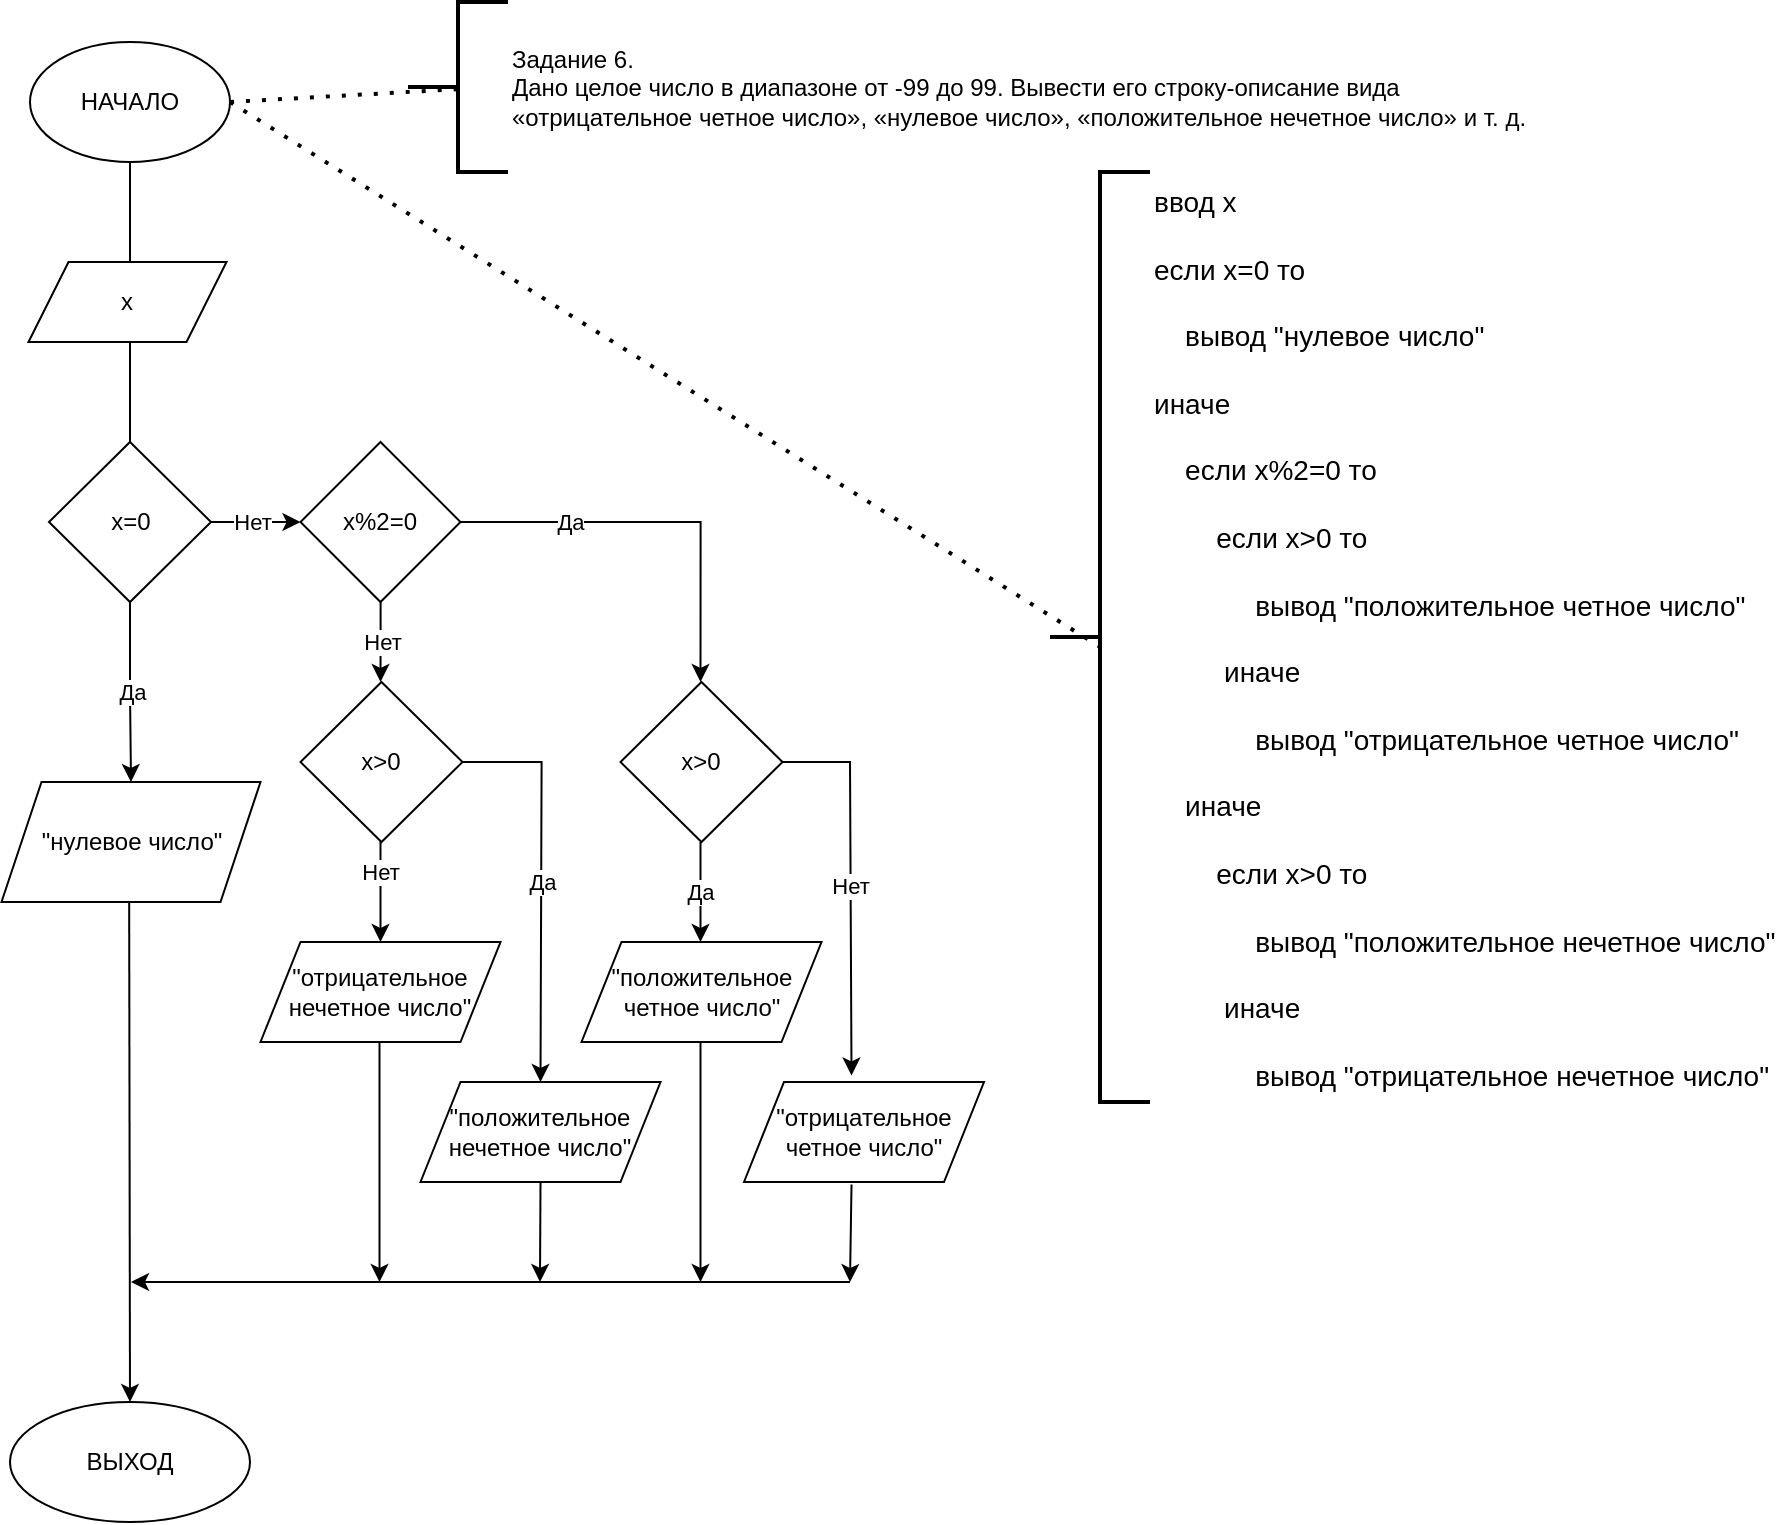 <mxfile version="17.2.4" type="github">
  <diagram id="37yr4msfYbyl-9EYdki9" name="Page-1">
    <mxGraphModel dx="1092" dy="2141" grid="1" gridSize="10" guides="1" tooltips="1" connect="1" arrows="1" fold="1" page="1" pageScale="1" pageWidth="827" pageHeight="1169" math="0" shadow="0">
      <root>
        <mxCell id="0" />
        <mxCell id="1" parent="0" />
        <mxCell id="oL-Ydp1QBFsGxcC119Pf-1" value="" style="edgeStyle=none;rounded=0;orthogonalLoop=1;jettySize=auto;html=1;" edge="1" parent="1">
          <mxGeometry relative="1" as="geometry">
            <mxPoint x="400" y="80" as="sourcePoint" />
            <mxPoint x="400" y="250" as="targetPoint" />
          </mxGeometry>
        </mxCell>
        <mxCell id="oL-Ydp1QBFsGxcC119Pf-2" value="НАЧАЛО" style="ellipse;whiteSpace=wrap;html=1;" vertex="1" parent="1">
          <mxGeometry x="350" y="20" width="100" height="60" as="geometry" />
        </mxCell>
        <mxCell id="oL-Ydp1QBFsGxcC119Pf-3" value="Нет" style="edgeStyle=none;rounded=0;orthogonalLoop=1;jettySize=auto;html=1;entryX=0;entryY=0.5;entryDx=0;entryDy=0;" edge="1" parent="1" source="oL-Ydp1QBFsGxcC119Pf-5" target="oL-Ydp1QBFsGxcC119Pf-19">
          <mxGeometry x="-0.129" relative="1" as="geometry">
            <mxPoint x="490" y="260" as="targetPoint" />
            <mxPoint x="1" as="offset" />
          </mxGeometry>
        </mxCell>
        <mxCell id="oL-Ydp1QBFsGxcC119Pf-4" value="Да" style="edgeStyle=orthogonalEdgeStyle;rounded=0;orthogonalLoop=1;jettySize=auto;html=1;entryX=0.5;entryY=0;entryDx=0;entryDy=0;" edge="1" parent="1" source="oL-Ydp1QBFsGxcC119Pf-5" target="oL-Ydp1QBFsGxcC119Pf-25">
          <mxGeometry relative="1" as="geometry">
            <mxPoint x="400.5" y="340" as="targetPoint" />
          </mxGeometry>
        </mxCell>
        <mxCell id="oL-Ydp1QBFsGxcC119Pf-5" value="x=0" style="rhombus;whiteSpace=wrap;html=1;" vertex="1" parent="1">
          <mxGeometry x="359.5" y="220" width="81" height="80" as="geometry" />
        </mxCell>
        <mxCell id="oL-Ydp1QBFsGxcC119Pf-7" value="x" style="shape=parallelogram;perimeter=parallelogramPerimeter;whiteSpace=wrap;html=1;fixedSize=1;" vertex="1" parent="1">
          <mxGeometry x="349.25" y="130" width="99" height="40" as="geometry" />
        </mxCell>
        <mxCell id="oL-Ydp1QBFsGxcC119Pf-10" style="edgeStyle=none;rounded=0;orthogonalLoop=1;jettySize=auto;html=1;exitX=0.5;exitY=1;exitDx=0;exitDy=0;" edge="1" parent="1">
          <mxGeometry relative="1" as="geometry">
            <mxPoint x="401.75" y="590" as="sourcePoint" />
            <mxPoint x="401.75" y="590" as="targetPoint" />
          </mxGeometry>
        </mxCell>
        <mxCell id="oL-Ydp1QBFsGxcC119Pf-11" value="ВЫХОД" style="ellipse;whiteSpace=wrap;html=1;" vertex="1" parent="1">
          <mxGeometry x="340" y="700" width="120" height="60" as="geometry" />
        </mxCell>
        <mxCell id="oL-Ydp1QBFsGxcC119Pf-12" value="Задание 6. &lt;br&gt;&lt;div&gt;&lt;div&gt;Дано целое число в диапазоне от -99 до 99. Вывести его строку-описание вида&lt;/div&gt;&lt;div&gt;«отрицательное четное число», «нулевое число», «положительное нечетное число» и т. д.&lt;/div&gt;&lt;/div&gt;" style="strokeWidth=2;html=1;shape=mxgraph.flowchart.annotation_2;align=left;labelPosition=right;pointerEvents=1;" vertex="1" parent="1">
          <mxGeometry x="539" width="50" height="85" as="geometry" />
        </mxCell>
        <mxCell id="oL-Ydp1QBFsGxcC119Pf-13" value="" style="endArrow=none;dashed=1;html=1;dashPattern=1 3;strokeWidth=2;rounded=0;exitX=1;exitY=0.5;exitDx=0;exitDy=0;entryX=0.52;entryY=0.512;entryDx=0;entryDy=0;entryPerimeter=0;" edge="1" parent="1" source="oL-Ydp1QBFsGxcC119Pf-2" target="oL-Ydp1QBFsGxcC119Pf-12">
          <mxGeometry width="50" height="50" relative="1" as="geometry">
            <mxPoint x="532.5" y="160" as="sourcePoint" />
            <mxPoint x="582.5" y="110" as="targetPoint" />
          </mxGeometry>
        </mxCell>
        <mxCell id="oL-Ydp1QBFsGxcC119Pf-14" value="ввод х&lt;br&gt;&lt;br&gt;если x=0 то&lt;br&gt;&lt;span&gt;	&lt;/span&gt;&lt;span&gt;	&lt;/span&gt;&lt;br&gt;&lt;span&gt;&lt;/span&gt;&amp;nbsp; &amp;nbsp; вывод &quot;нулевое число&quot;&lt;br&gt;&amp;nbsp; &amp;nbsp;&amp;nbsp;&lt;br&gt;иначе &lt;br&gt;&amp;nbsp; &amp;nbsp; &lt;br&gt;&amp;nbsp; &amp;nbsp; если x%2=0 то&lt;br&gt;&lt;br&gt;&amp;nbsp; &amp;nbsp; &amp;nbsp; &amp;nbsp; если х&amp;gt;0 то&lt;br&gt;&lt;br&gt;&amp;nbsp; &amp;nbsp; &amp;nbsp; &amp;nbsp; &amp;nbsp; &amp;nbsp; &amp;nbsp;вывод &quot;положительное четное число&quot;&lt;br&gt;&lt;br&gt;&amp;nbsp; &amp;nbsp; &amp;nbsp; &amp;nbsp; &amp;nbsp;иначе&amp;nbsp;&amp;nbsp;&lt;br&gt;&lt;br&gt;&amp;nbsp; &amp;nbsp; &amp;nbsp; &amp;nbsp; &amp;nbsp; &amp;nbsp; &amp;nbsp;вывод &quot;отрицательное&amp;nbsp;четное число&quot;&lt;br&gt;&lt;br&gt;&amp;nbsp; &amp;nbsp; иначе&lt;br&gt;&lt;br&gt;&amp;nbsp; &amp;nbsp; &amp;nbsp; &amp;nbsp; если х&amp;gt;0 то&lt;br&gt;&lt;br&gt;&amp;nbsp; &amp;nbsp; &amp;nbsp; &amp;nbsp; &amp;nbsp; &amp;nbsp; &amp;nbsp;вывод &quot;положительное нечетное число&quot;&lt;br&gt;&lt;br&gt;&amp;nbsp; &amp;nbsp; &amp;nbsp; &amp;nbsp; &amp;nbsp;иначе&amp;nbsp;&amp;nbsp;&lt;br&gt;&lt;br&gt;&amp;nbsp; &amp;nbsp; &amp;nbsp; &amp;nbsp; &amp;nbsp; &amp;nbsp; &amp;nbsp;вывод &quot;отрицательное нечетное число&quot;&amp;nbsp;&lt;br&gt;&lt;br&gt;&amp;nbsp; &amp;nbsp; &amp;nbsp; &amp;nbsp;&amp;nbsp;" style="strokeWidth=2;html=1;shape=mxgraph.flowchart.annotation_2;align=left;labelPosition=right;pointerEvents=1;verticalAlign=top;fontSize=14;spacing=2;spacingBottom=0;spacingLeft=0;spacingTop=0;horizontal=1;" vertex="1" parent="1">
          <mxGeometry x="860" y="85" width="50" height="465" as="geometry" />
        </mxCell>
        <mxCell id="oL-Ydp1QBFsGxcC119Pf-15" value="" style="endArrow=none;dashed=1;html=1;dashPattern=1 3;strokeWidth=2;rounded=0;exitX=1;exitY=0.5;exitDx=0;exitDy=0;entryX=0.52;entryY=0.512;entryDx=0;entryDy=0;entryPerimeter=0;" edge="1" parent="1" source="oL-Ydp1QBFsGxcC119Pf-2" target="oL-Ydp1QBFsGxcC119Pf-14">
          <mxGeometry width="50" height="50" relative="1" as="geometry">
            <mxPoint x="770" y="115" as="sourcePoint" />
            <mxPoint x="902.5" y="175" as="targetPoint" />
          </mxGeometry>
        </mxCell>
        <mxCell id="oL-Ydp1QBFsGxcC119Pf-17" value="Да" style="edgeStyle=orthogonalEdgeStyle;rounded=0;orthogonalLoop=1;jettySize=auto;html=1;" edge="1" parent="1" source="oL-Ydp1QBFsGxcC119Pf-19">
          <mxGeometry x="-0.453" relative="1" as="geometry">
            <mxPoint as="offset" />
            <mxPoint x="685.25" y="340" as="targetPoint" />
            <Array as="points">
              <mxPoint x="685" y="260" />
            </Array>
          </mxGeometry>
        </mxCell>
        <mxCell id="oL-Ydp1QBFsGxcC119Pf-18" value="Нет" style="edgeStyle=orthogonalEdgeStyle;rounded=0;orthogonalLoop=1;jettySize=auto;html=1;" edge="1" parent="1" source="oL-Ydp1QBFsGxcC119Pf-19">
          <mxGeometry relative="1" as="geometry">
            <mxPoint x="525.25" y="340" as="targetPoint" />
          </mxGeometry>
        </mxCell>
        <mxCell id="oL-Ydp1QBFsGxcC119Pf-19" value="x%2=0" style="rhombus;whiteSpace=wrap;html=1;" vertex="1" parent="1">
          <mxGeometry x="485.25" y="220" width="80" height="80" as="geometry" />
        </mxCell>
        <mxCell id="oL-Ydp1QBFsGxcC119Pf-22" value="Нет" style="endArrow=classic;html=1;rounded=0;exitX=0.5;exitY=1;exitDx=0;exitDy=0;" edge="1" parent="1">
          <mxGeometry width="50" height="50" relative="1" as="geometry">
            <mxPoint x="525.25" y="400" as="sourcePoint" />
            <mxPoint x="525.25" y="470" as="targetPoint" />
          </mxGeometry>
        </mxCell>
        <mxCell id="oL-Ydp1QBFsGxcC119Pf-23" value="" style="endArrow=classic;html=1;rounded=0;exitX=0.5;exitY=1;exitDx=0;exitDy=0;entryX=0.5;entryY=0;entryDx=0;entryDy=0;" edge="1" parent="1" target="oL-Ydp1QBFsGxcC119Pf-11">
          <mxGeometry width="50" height="50" relative="1" as="geometry">
            <mxPoint x="399.5" y="400" as="sourcePoint" />
            <mxPoint x="400" y="540" as="targetPoint" />
          </mxGeometry>
        </mxCell>
        <mxCell id="oL-Ydp1QBFsGxcC119Pf-24" value="" style="endArrow=classic;html=1;rounded=0;" edge="1" parent="1">
          <mxGeometry width="50" height="50" relative="1" as="geometry">
            <mxPoint x="760" y="640" as="sourcePoint" />
            <mxPoint x="400.5" y="640" as="targetPoint" />
          </mxGeometry>
        </mxCell>
        <mxCell id="oL-Ydp1QBFsGxcC119Pf-25" value="&quot;нулевое число&quot;" style="shape=parallelogram;perimeter=parallelogramPerimeter;whiteSpace=wrap;html=1;fixedSize=1;" vertex="1" parent="1">
          <mxGeometry x="335.75" y="390" width="129.5" height="60" as="geometry" />
        </mxCell>
        <mxCell id="oL-Ydp1QBFsGxcC119Pf-31" value="Да" style="edgeStyle=orthogonalEdgeStyle;rounded=0;orthogonalLoop=1;jettySize=auto;html=1;exitX=1;exitY=0.5;exitDx=0;exitDy=0;" edge="1" parent="1" source="oL-Ydp1QBFsGxcC119Pf-26">
          <mxGeometry relative="1" as="geometry">
            <mxPoint x="605.25" y="540" as="targetPoint" />
          </mxGeometry>
        </mxCell>
        <mxCell id="oL-Ydp1QBFsGxcC119Pf-26" value="x&amp;gt;0" style="rhombus;whiteSpace=wrap;html=1;" vertex="1" parent="1">
          <mxGeometry x="485.25" y="340" width="81" height="80" as="geometry" />
        </mxCell>
        <mxCell id="oL-Ydp1QBFsGxcC119Pf-27" value="x&amp;gt;0" style="rhombus;whiteSpace=wrap;html=1;" vertex="1" parent="1">
          <mxGeometry x="645.25" y="340" width="81" height="80" as="geometry" />
        </mxCell>
        <mxCell id="oL-Ydp1QBFsGxcC119Pf-28" value="Да" style="endArrow=classic;html=1;rounded=0;" edge="1" parent="1">
          <mxGeometry width="50" height="50" relative="1" as="geometry">
            <mxPoint x="685.25" y="420" as="sourcePoint" />
            <mxPoint x="685.25" y="470" as="targetPoint" />
          </mxGeometry>
        </mxCell>
        <mxCell id="oL-Ydp1QBFsGxcC119Pf-32" value="&quot;положительное нечетное число&quot;" style="shape=parallelogram;perimeter=parallelogramPerimeter;whiteSpace=wrap;html=1;fixedSize=1;" vertex="1" parent="1">
          <mxGeometry x="545.25" y="540" width="120" height="50" as="geometry" />
        </mxCell>
        <mxCell id="oL-Ydp1QBFsGxcC119Pf-33" value="&quot;отрицательное&lt;br&gt;нечетное число&quot;" style="shape=parallelogram;perimeter=parallelogramPerimeter;whiteSpace=wrap;html=1;fixedSize=1;" vertex="1" parent="1">
          <mxGeometry x="465.25" y="470" width="120" height="50" as="geometry" />
        </mxCell>
        <mxCell id="oL-Ydp1QBFsGxcC119Pf-34" value="&quot;положительное&lt;br&gt;четное число&quot;" style="shape=parallelogram;perimeter=parallelogramPerimeter;whiteSpace=wrap;html=1;fixedSize=1;" vertex="1" parent="1">
          <mxGeometry x="625.75" y="470" width="120" height="50" as="geometry" />
        </mxCell>
        <mxCell id="oL-Ydp1QBFsGxcC119Pf-35" value="&quot;отрицательное четное число&quot;" style="shape=parallelogram;perimeter=parallelogramPerimeter;whiteSpace=wrap;html=1;fixedSize=1;" vertex="1" parent="1">
          <mxGeometry x="707" y="540" width="120" height="50" as="geometry" />
        </mxCell>
        <mxCell id="oL-Ydp1QBFsGxcC119Pf-36" value="Нет" style="endArrow=classic;html=1;rounded=0;entryX=0.448;entryY=-0.065;entryDx=0;entryDy=0;entryPerimeter=0;" edge="1" parent="1" target="oL-Ydp1QBFsGxcC119Pf-35">
          <mxGeometry width="50" height="50" relative="1" as="geometry">
            <mxPoint x="726.25" y="380" as="sourcePoint" />
            <mxPoint x="770" y="540" as="targetPoint" />
            <Array as="points">
              <mxPoint x="760" y="380" />
            </Array>
          </mxGeometry>
        </mxCell>
        <mxCell id="oL-Ydp1QBFsGxcC119Pf-37" value="" style="endArrow=classic;html=1;rounded=0;" edge="1" parent="1">
          <mxGeometry width="50" height="50" relative="1" as="geometry">
            <mxPoint x="524.75" y="520" as="sourcePoint" />
            <mxPoint x="524.75" y="640" as="targetPoint" />
            <Array as="points" />
          </mxGeometry>
        </mxCell>
        <mxCell id="oL-Ydp1QBFsGxcC119Pf-38" value="" style="endArrow=classic;html=1;rounded=0;" edge="1" parent="1">
          <mxGeometry width="50" height="50" relative="1" as="geometry">
            <mxPoint x="685.25" y="520" as="sourcePoint" />
            <mxPoint x="685.25" y="640" as="targetPoint" />
            <Array as="points" />
          </mxGeometry>
        </mxCell>
        <mxCell id="oL-Ydp1QBFsGxcC119Pf-41" value="" style="endArrow=classic;html=1;rounded=0;exitX=0.5;exitY=1;exitDx=0;exitDy=0;" edge="1" parent="1" source="oL-Ydp1QBFsGxcC119Pf-32">
          <mxGeometry width="50" height="50" relative="1" as="geometry">
            <mxPoint x="710" y="570" as="sourcePoint" />
            <mxPoint x="605" y="640" as="targetPoint" />
          </mxGeometry>
        </mxCell>
        <mxCell id="oL-Ydp1QBFsGxcC119Pf-42" value="" style="endArrow=classic;html=1;rounded=0;exitX=0.448;exitY=1.026;exitDx=0;exitDy=0;exitPerimeter=0;" edge="1" parent="1" source="oL-Ydp1QBFsGxcC119Pf-35">
          <mxGeometry width="50" height="50" relative="1" as="geometry">
            <mxPoint x="780.25" y="590" as="sourcePoint" />
            <mxPoint x="760" y="640" as="targetPoint" />
          </mxGeometry>
        </mxCell>
      </root>
    </mxGraphModel>
  </diagram>
</mxfile>
